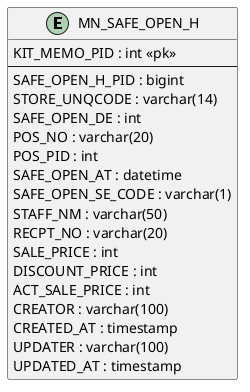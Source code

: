 @startuml

left to right direction

entity "MN_SAFE_OPEN_H" as mnKitchenMemo {
  KIT_MEMO_PID : int <<pk>>
  --
  SAFE_OPEN_H_PID : bigint
  STORE_UNQCODE : varchar(14)
  SAFE_OPEN_DE : int
  POS_NO : varchar(20)
  POS_PID : int
  SAFE_OPEN_AT : datetime
  SAFE_OPEN_SE_CODE : varchar(1)
  STAFF_NM : varchar(50)
  RECPT_NO : varchar(20)
  SALE_PRICE : int
  DISCOUNT_PRICE : int
  ACT_SALE_PRICE : int
  CREATOR : varchar(100)
  CREATED_AT : timestamp
  UPDATER : varchar(100)
  UPDATED_AT : timestamp
}

@enduml